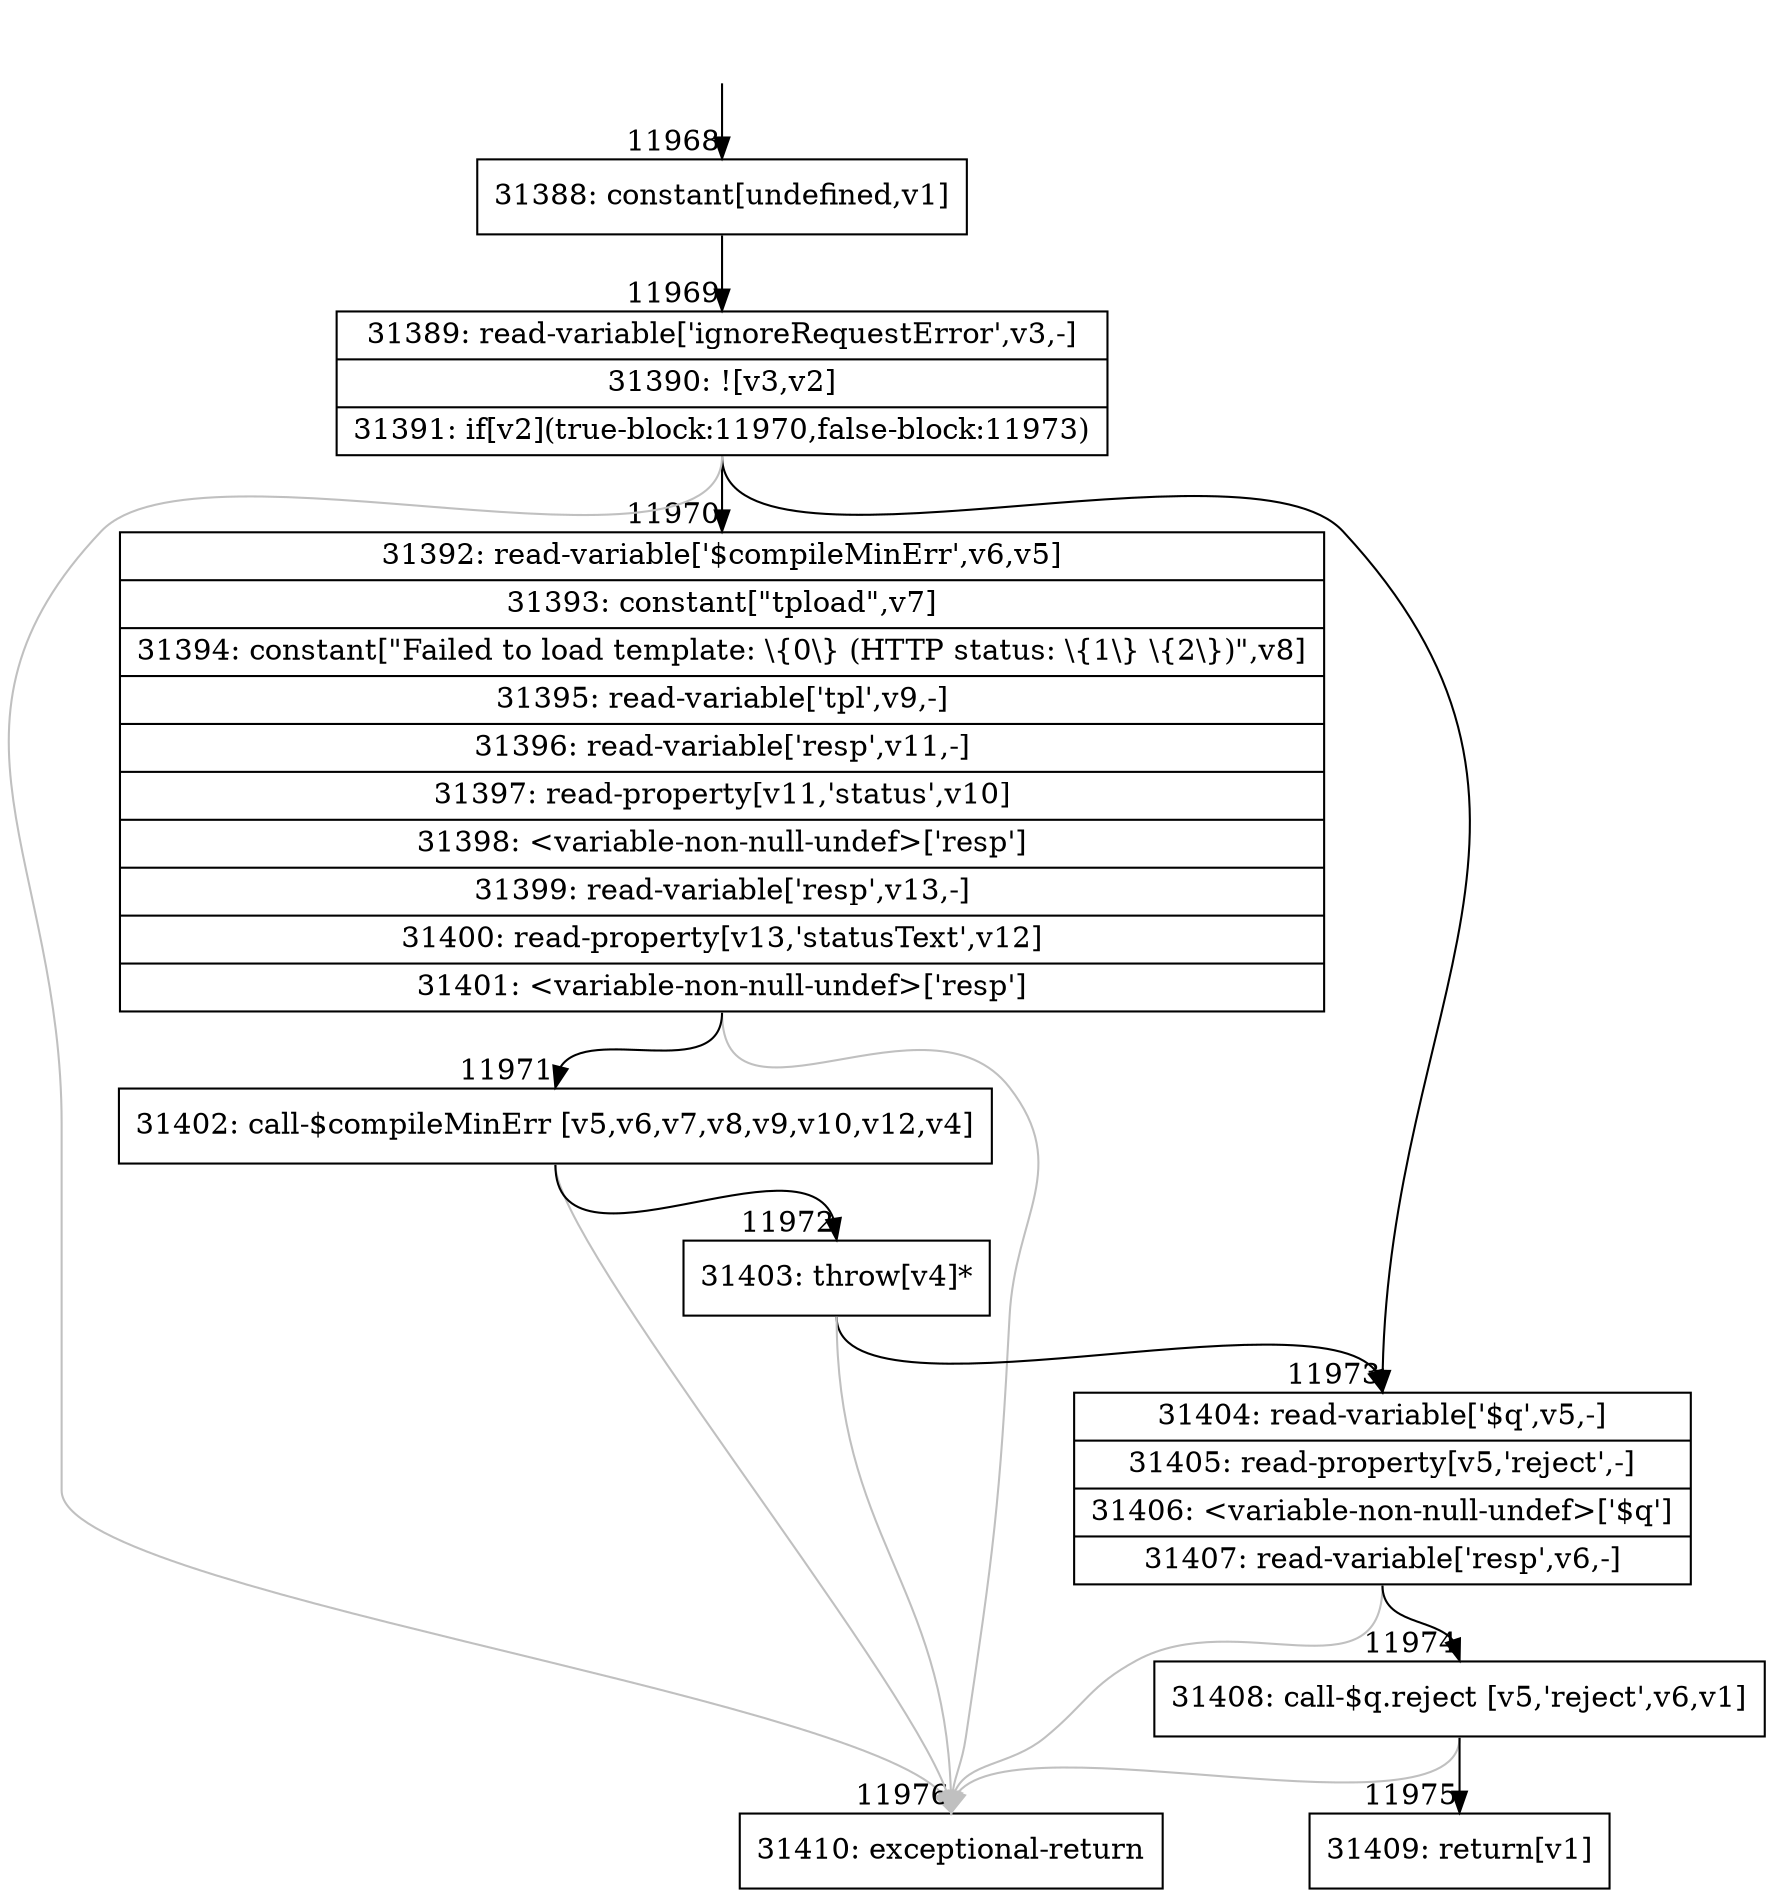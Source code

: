 digraph {
rankdir="TD"
BB_entry931[shape=none,label=""];
BB_entry931 -> BB11968 [tailport=s, headport=n, headlabel="    11968"]
BB11968 [shape=record label="{31388: constant[undefined,v1]}" ] 
BB11968 -> BB11969 [tailport=s, headport=n, headlabel="      11969"]
BB11969 [shape=record label="{31389: read-variable['ignoreRequestError',v3,-]|31390: ![v3,v2]|31391: if[v2](true-block:11970,false-block:11973)}" ] 
BB11969 -> BB11970 [tailport=s, headport=n, headlabel="      11970"]
BB11969 -> BB11973 [tailport=s, headport=n, headlabel="      11973"]
BB11969 -> BB11976 [tailport=s, headport=n, color=gray, headlabel="      11976"]
BB11970 [shape=record label="{31392: read-variable['$compileMinErr',v6,v5]|31393: constant[\"tpload\",v7]|31394: constant[\"Failed to load template: \\\{0\\\} (HTTP status: \\\{1\\\} \\\{2\\\})\",v8]|31395: read-variable['tpl',v9,-]|31396: read-variable['resp',v11,-]|31397: read-property[v11,'status',v10]|31398: \<variable-non-null-undef\>['resp']|31399: read-variable['resp',v13,-]|31400: read-property[v13,'statusText',v12]|31401: \<variable-non-null-undef\>['resp']}" ] 
BB11970 -> BB11971 [tailport=s, headport=n, headlabel="      11971"]
BB11970 -> BB11976 [tailport=s, headport=n, color=gray]
BB11971 [shape=record label="{31402: call-$compileMinErr [v5,v6,v7,v8,v9,v10,v12,v4]}" ] 
BB11971 -> BB11972 [tailport=s, headport=n, headlabel="      11972"]
BB11971 -> BB11976 [tailport=s, headport=n, color=gray]
BB11972 [shape=record label="{31403: throw[v4]*}" ] 
BB11972 -> BB11973 [tailport=s, headport=n]
BB11972 -> BB11976 [tailport=s, headport=n, color=gray]
BB11973 [shape=record label="{31404: read-variable['$q',v5,-]|31405: read-property[v5,'reject',-]|31406: \<variable-non-null-undef\>['$q']|31407: read-variable['resp',v6,-]}" ] 
BB11973 -> BB11974 [tailport=s, headport=n, headlabel="      11974"]
BB11973 -> BB11976 [tailport=s, headport=n, color=gray]
BB11974 [shape=record label="{31408: call-$q.reject [v5,'reject',v6,v1]}" ] 
BB11974 -> BB11975 [tailport=s, headport=n, headlabel="      11975"]
BB11974 -> BB11976 [tailport=s, headport=n, color=gray]
BB11975 [shape=record label="{31409: return[v1]}" ] 
BB11976 [shape=record label="{31410: exceptional-return}" ] 
//#$~ 17535
}
